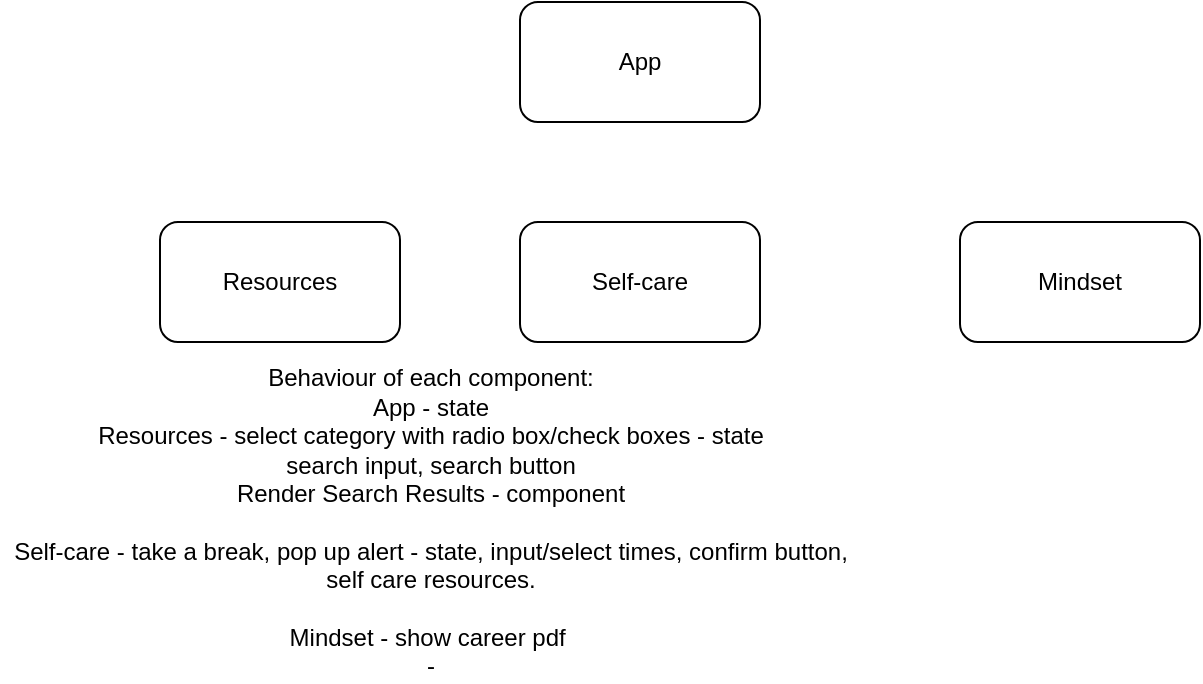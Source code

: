 <mxfile>
    <diagram id="Oprscni3NWDBsykFGOMx" name="Page-1">
        <mxGraphModel dx="729" dy="398" grid="1" gridSize="10" guides="1" tooltips="1" connect="1" arrows="1" fold="1" page="1" pageScale="1" pageWidth="827" pageHeight="1169" math="0" shadow="0">
            <root>
                <mxCell id="0"/>
                <mxCell id="1" parent="0"/>
                <mxCell id="2" value="App" style="rounded=1;whiteSpace=wrap;html=1;" vertex="1" parent="1">
                    <mxGeometry x="270" y="180" width="120" height="60" as="geometry"/>
                </mxCell>
                <mxCell id="3" value="Resources" style="rounded=1;whiteSpace=wrap;html=1;" vertex="1" parent="1">
                    <mxGeometry x="90" y="290" width="120" height="60" as="geometry"/>
                </mxCell>
                <mxCell id="4" value="Self-care" style="rounded=1;whiteSpace=wrap;html=1;" vertex="1" parent="1">
                    <mxGeometry x="270" y="290" width="120" height="60" as="geometry"/>
                </mxCell>
                <mxCell id="5" value="Mindset" style="rounded=1;whiteSpace=wrap;html=1;" vertex="1" parent="1">
                    <mxGeometry x="490" y="290" width="120" height="60" as="geometry"/>
                </mxCell>
                <mxCell id="6" value="Behaviour of each component:&lt;br&gt;App - state&lt;br&gt;Resources - select category with radio box/check boxes - state&lt;br&gt;search input, search button&lt;br&gt;Render Search Results - component&lt;br&gt;&lt;br&gt;Self-care - take a break, pop up alert - state, input/select times, confirm button,&lt;br&gt;self care resources.&lt;br&gt;&lt;br&gt;Mindset - show career pdf&amp;nbsp;&lt;br&gt;-" style="text;html=1;align=center;verticalAlign=middle;resizable=0;points=[];autosize=1;strokeColor=none;fillColor=none;" vertex="1" parent="1">
                    <mxGeometry x="10" y="360" width="430" height="160" as="geometry"/>
                </mxCell>
            </root>
        </mxGraphModel>
    </diagram>
</mxfile>
